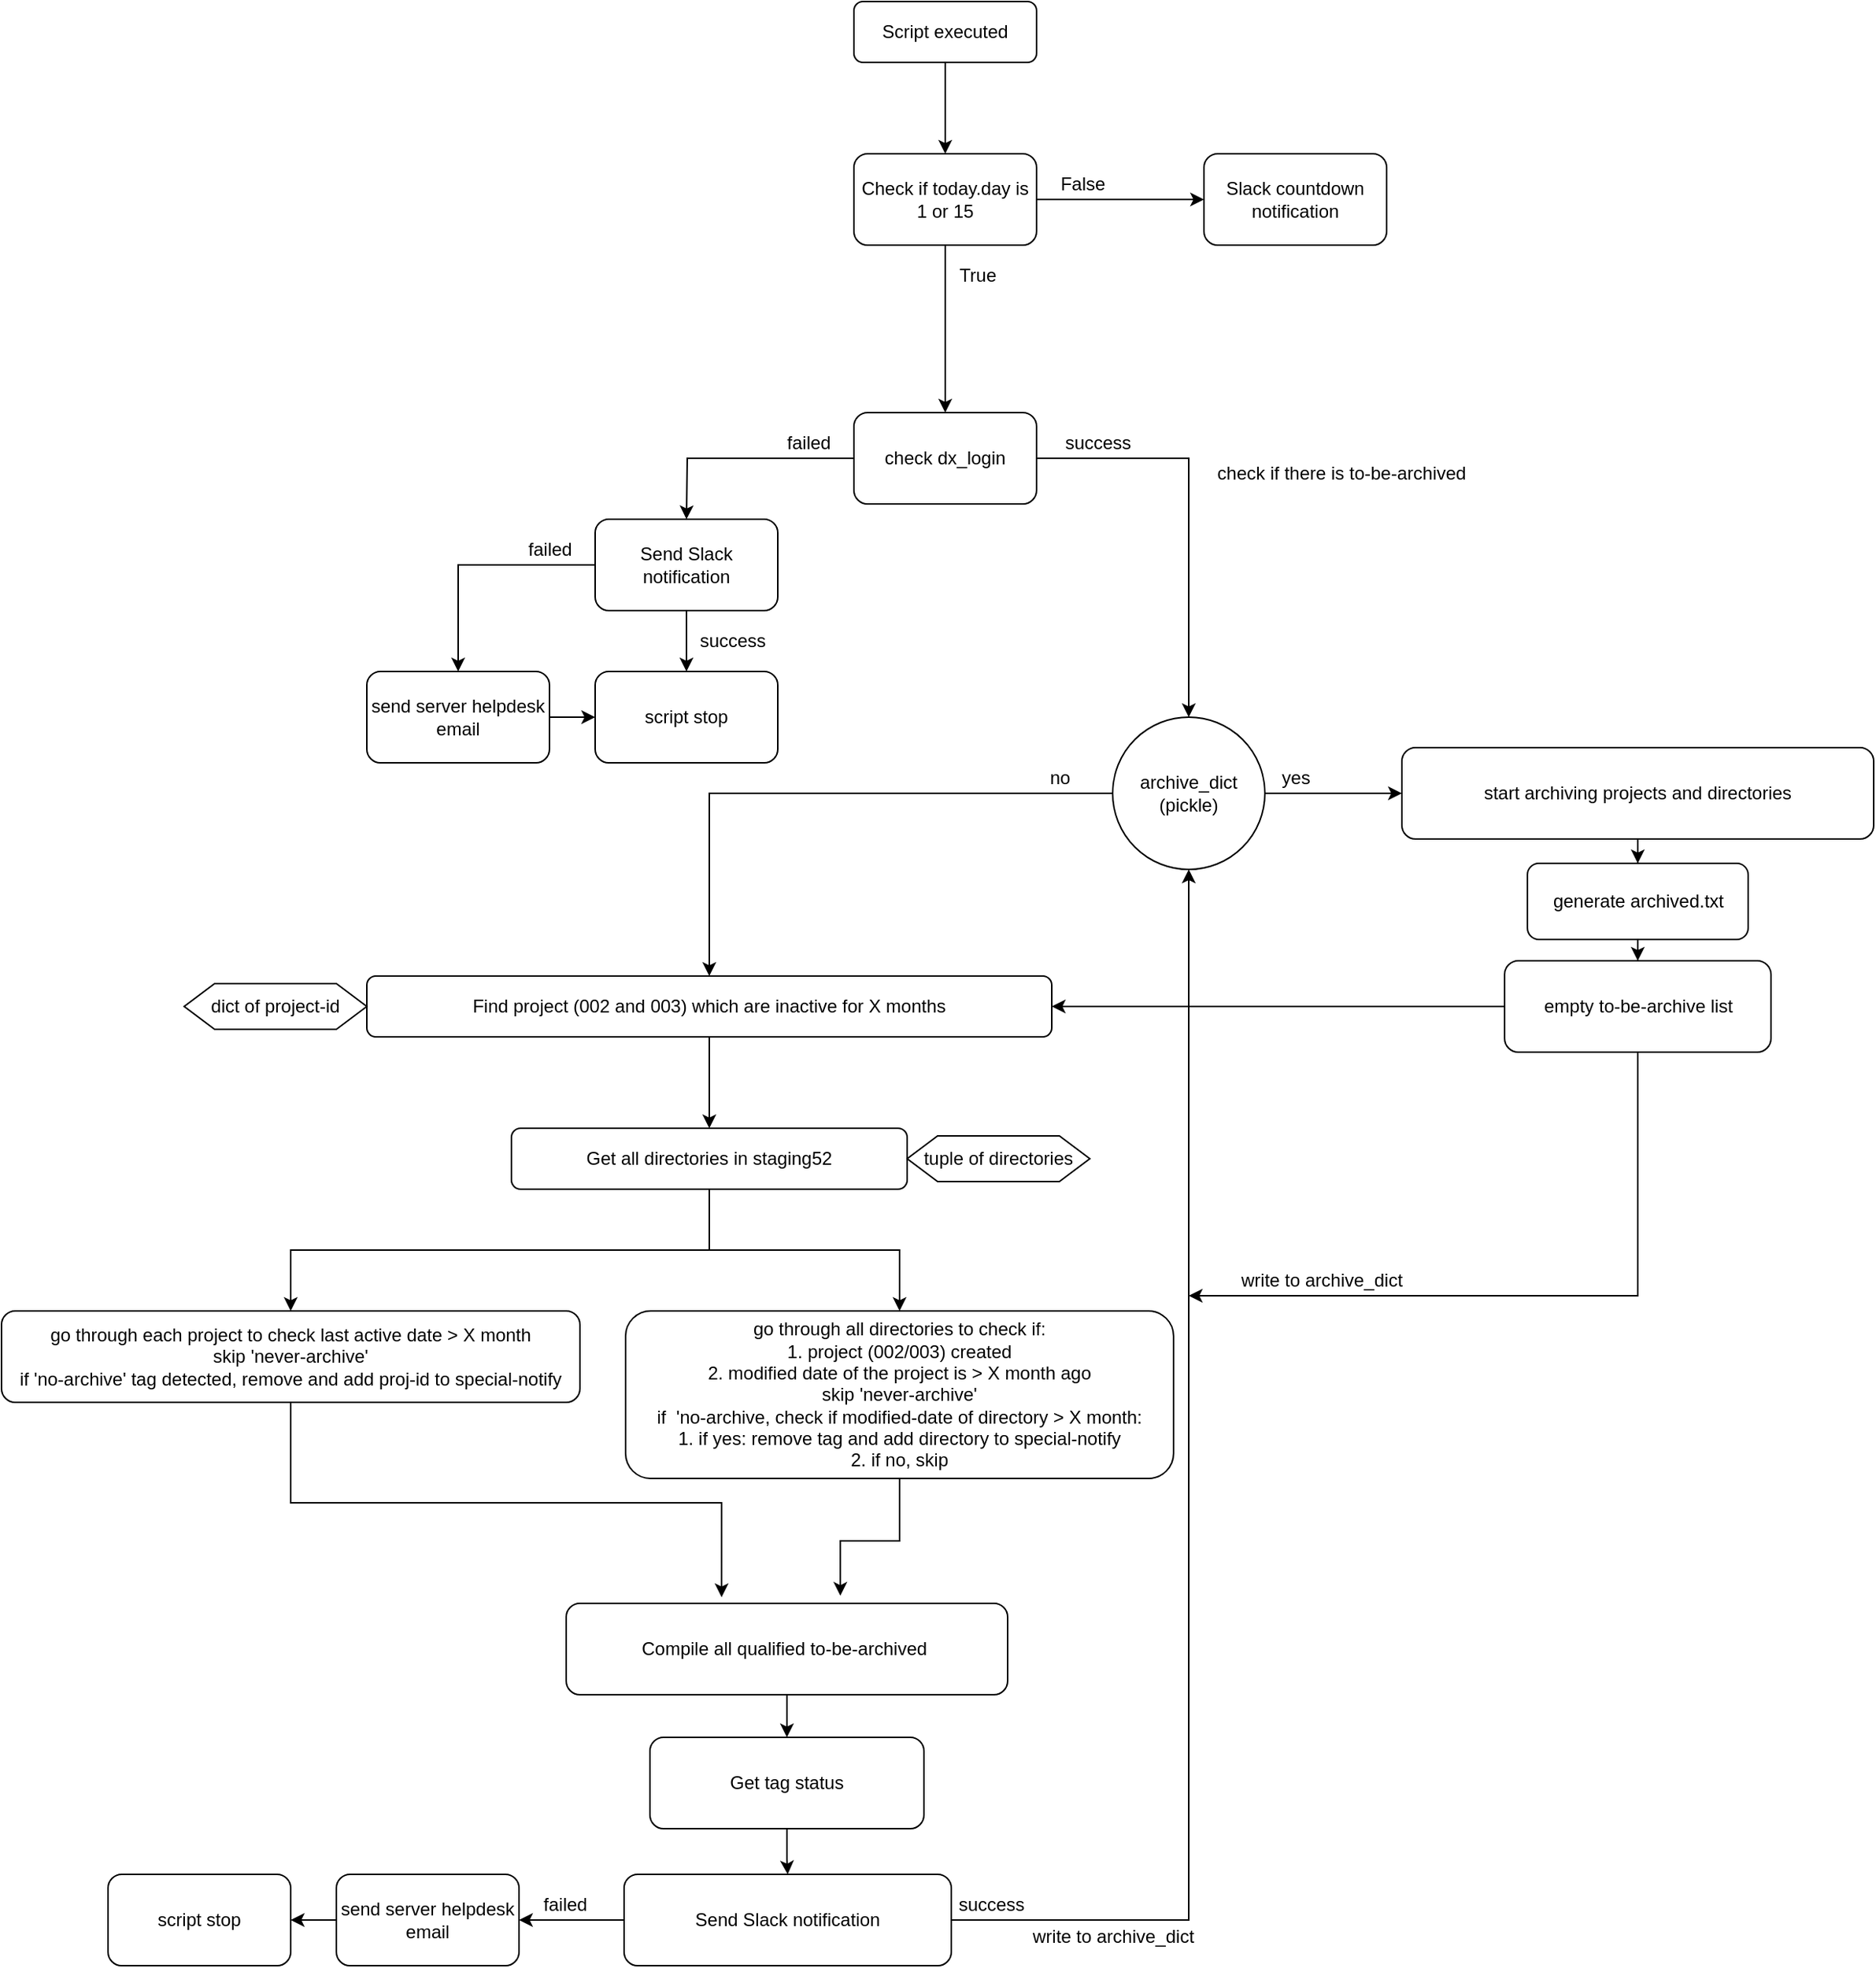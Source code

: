 <mxfile version="16.4.2" type="device"><diagram id="9X2oK-OpyKuCAtguaHFC" name="Page-1"><mxGraphModel dx="1422" dy="1813" grid="1" gridSize="10" guides="1" tooltips="1" connect="1" arrows="1" fold="1" page="1" pageScale="1" pageWidth="827" pageHeight="1169" math="0" shadow="0"><root><mxCell id="0"/><mxCell id="1" parent="0"/><mxCell id="ign_p1YikvgoTkjDhj74-2" value="" style="edgeStyle=orthogonalEdgeStyle;rounded=0;orthogonalLoop=1;jettySize=auto;html=1;" edge="1" parent="1" source="N6YUGI8kXZV7J_8cqlZA-2" target="ign_p1YikvgoTkjDhj74-1"><mxGeometry relative="1" as="geometry"/></mxCell><mxCell id="N6YUGI8kXZV7J_8cqlZA-2" value="Script executed" style="rounded=1;whiteSpace=wrap;html=1;" parent="1" vertex="1"><mxGeometry x="580" y="-510" width="120" height="40" as="geometry"/></mxCell><mxCell id="N6YUGI8kXZV7J_8cqlZA-20" value="" style="edgeStyle=orthogonalEdgeStyle;rounded=0;orthogonalLoop=1;jettySize=auto;html=1;" parent="1" source="N6YUGI8kXZV7J_8cqlZA-3" target="N6YUGI8kXZV7J_8cqlZA-5" edge="1"><mxGeometry relative="1" as="geometry"/></mxCell><mxCell id="N6YUGI8kXZV7J_8cqlZA-3" value="Find project (002 and 003) which are inactive for X months" style="rounded=1;whiteSpace=wrap;html=1;" parent="1" vertex="1"><mxGeometry x="260" y="130" width="450" height="40" as="geometry"/></mxCell><mxCell id="N6YUGI8kXZV7J_8cqlZA-4" value="dict of project-id" style="shape=hexagon;perimeter=hexagonPerimeter2;whiteSpace=wrap;html=1;fixedSize=1;" parent="1" vertex="1"><mxGeometry x="140" y="135" width="120" height="30" as="geometry"/></mxCell><mxCell id="N6YUGI8kXZV7J_8cqlZA-25" style="edgeStyle=orthogonalEdgeStyle;rounded=0;orthogonalLoop=1;jettySize=auto;html=1;" parent="1" source="N6YUGI8kXZV7J_8cqlZA-5" target="N6YUGI8kXZV7J_8cqlZA-24" edge="1"><mxGeometry relative="1" as="geometry"/></mxCell><mxCell id="N6YUGI8kXZV7J_8cqlZA-26" style="edgeStyle=orthogonalEdgeStyle;rounded=0;orthogonalLoop=1;jettySize=auto;html=1;exitX=0.5;exitY=1;exitDx=0;exitDy=0;entryX=0.5;entryY=0;entryDx=0;entryDy=0;" parent="1" source="N6YUGI8kXZV7J_8cqlZA-5" target="N6YUGI8kXZV7J_8cqlZA-8" edge="1"><mxGeometry relative="1" as="geometry"/></mxCell><mxCell id="N6YUGI8kXZV7J_8cqlZA-5" value="Get all directories in staging52" style="rounded=1;whiteSpace=wrap;html=1;" parent="1" vertex="1"><mxGeometry x="355" y="230" width="260" height="40" as="geometry"/></mxCell><mxCell id="N6YUGI8kXZV7J_8cqlZA-6" value="tuple of directories" style="shape=hexagon;perimeter=hexagonPerimeter2;whiteSpace=wrap;html=1;fixedSize=1;" parent="1" vertex="1"><mxGeometry x="615" y="235" width="120" height="30" as="geometry"/></mxCell><mxCell id="N6YUGI8kXZV7J_8cqlZA-57" style="edgeStyle=orthogonalEdgeStyle;rounded=0;orthogonalLoop=1;jettySize=auto;html=1;entryX=0.352;entryY=-0.067;entryDx=0;entryDy=0;entryPerimeter=0;" parent="1" source="N6YUGI8kXZV7J_8cqlZA-8" target="N6YUGI8kXZV7J_8cqlZA-28" edge="1"><mxGeometry relative="1" as="geometry"/></mxCell><mxCell id="N6YUGI8kXZV7J_8cqlZA-8" value="go through each project to check last active date &amp;gt; X month&lt;br&gt;skip 'never-archive'&lt;br&gt;if 'no-archive' tag detected, remove and add proj-id to special-notify" style="rounded=1;whiteSpace=wrap;html=1;" parent="1" vertex="1"><mxGeometry x="20" y="350" width="380" height="60" as="geometry"/></mxCell><mxCell id="N6YUGI8kXZV7J_8cqlZA-12" style="edgeStyle=orthogonalEdgeStyle;rounded=0;orthogonalLoop=1;jettySize=auto;html=1;entryX=0.5;entryY=0;entryDx=0;entryDy=0;" parent="1" source="N6YUGI8kXZV7J_8cqlZA-9" target="N6YUGI8kXZV7J_8cqlZA-3" edge="1"><mxGeometry relative="1" as="geometry"/></mxCell><mxCell id="N6YUGI8kXZV7J_8cqlZA-16" style="edgeStyle=orthogonalEdgeStyle;rounded=0;orthogonalLoop=1;jettySize=auto;html=1;" parent="1" source="N6YUGI8kXZV7J_8cqlZA-9" target="N6YUGI8kXZV7J_8cqlZA-14" edge="1"><mxGeometry relative="1" as="geometry"/></mxCell><mxCell id="N6YUGI8kXZV7J_8cqlZA-9" value="archive_dict&lt;br&gt;(pickle)" style="ellipse;whiteSpace=wrap;html=1;aspect=fixed;" parent="1" vertex="1"><mxGeometry x="750" y="-40" width="100" height="100" as="geometry"/></mxCell><mxCell id="N6YUGI8kXZV7J_8cqlZA-11" value="check if there is to-be-archived" style="text;html=1;align=center;verticalAlign=middle;resizable=0;points=[];autosize=1;strokeColor=none;fillColor=none;" parent="1" vertex="1"><mxGeometry x="810" y="-210" width="180" height="20" as="geometry"/></mxCell><mxCell id="N6YUGI8kXZV7J_8cqlZA-13" value="no" style="text;html=1;align=center;verticalAlign=middle;resizable=0;points=[];autosize=1;strokeColor=none;fillColor=none;" parent="1" vertex="1"><mxGeometry x="700" y="-10" width="30" height="20" as="geometry"/></mxCell><mxCell id="N6YUGI8kXZV7J_8cqlZA-18" style="edgeStyle=orthogonalEdgeStyle;rounded=0;orthogonalLoop=1;jettySize=auto;html=1;" parent="1" source="N6YUGI8kXZV7J_8cqlZA-14" target="N6YUGI8kXZV7J_8cqlZA-17" edge="1"><mxGeometry relative="1" as="geometry"/></mxCell><mxCell id="N6YUGI8kXZV7J_8cqlZA-14" value="start archiving projects and directories" style="rounded=1;whiteSpace=wrap;html=1;" parent="1" vertex="1"><mxGeometry x="940" y="-20" width="310" height="60" as="geometry"/></mxCell><mxCell id="N6YUGI8kXZV7J_8cqlZA-66" value="" style="edgeStyle=orthogonalEdgeStyle;rounded=0;orthogonalLoop=1;jettySize=auto;html=1;" parent="1" source="N6YUGI8kXZV7J_8cqlZA-17" target="N6YUGI8kXZV7J_8cqlZA-65" edge="1"><mxGeometry relative="1" as="geometry"/></mxCell><mxCell id="N6YUGI8kXZV7J_8cqlZA-17" value="generate archived.txt" style="rounded=1;whiteSpace=wrap;html=1;" parent="1" vertex="1"><mxGeometry x="1022.5" y="56" width="145" height="50" as="geometry"/></mxCell><mxCell id="N6YUGI8kXZV7J_8cqlZA-58" style="edgeStyle=orthogonalEdgeStyle;rounded=0;orthogonalLoop=1;jettySize=auto;html=1;entryX=0.621;entryY=-0.083;entryDx=0;entryDy=0;entryPerimeter=0;" parent="1" source="N6YUGI8kXZV7J_8cqlZA-24" target="N6YUGI8kXZV7J_8cqlZA-28" edge="1"><mxGeometry relative="1" as="geometry"/></mxCell><mxCell id="N6YUGI8kXZV7J_8cqlZA-24" value="go through all directories to check if:&lt;br&gt;1. project (002/003) created&lt;br&gt;2. modified date of the project is &amp;gt; X month ago&lt;br&gt;skip 'never-archive'&lt;br&gt;if&amp;nbsp; 'no-archive, check if modified-date of directory &amp;gt; X month:&lt;br&gt;1. if yes: remove tag and add directory to special-notify&lt;br&gt;2. if no, skip" style="rounded=1;whiteSpace=wrap;html=1;" parent="1" vertex="1"><mxGeometry x="430" y="350" width="360" height="110" as="geometry"/></mxCell><mxCell id="D2KRCf1VRmRQo4rFFelk-3" value="" style="edgeStyle=orthogonalEdgeStyle;rounded=0;orthogonalLoop=1;jettySize=auto;html=1;" parent="1" source="N6YUGI8kXZV7J_8cqlZA-28" target="D2KRCf1VRmRQo4rFFelk-2" edge="1"><mxGeometry relative="1" as="geometry"/></mxCell><mxCell id="N6YUGI8kXZV7J_8cqlZA-28" value="Compile all qualified to-be-archived&amp;nbsp;" style="rounded=1;whiteSpace=wrap;html=1;" parent="1" vertex="1"><mxGeometry x="391" y="542" width="290" height="60" as="geometry"/></mxCell><mxCell id="N6YUGI8kXZV7J_8cqlZA-60" value="" style="edgeStyle=orthogonalEdgeStyle;rounded=0;orthogonalLoop=1;jettySize=auto;html=1;" parent="1" source="N6YUGI8kXZV7J_8cqlZA-31" target="N6YUGI8kXZV7J_8cqlZA-38" edge="1"><mxGeometry relative="1" as="geometry"/></mxCell><mxCell id="N6YUGI8kXZV7J_8cqlZA-62" style="edgeStyle=orthogonalEdgeStyle;rounded=0;orthogonalLoop=1;jettySize=auto;html=1;entryX=0.5;entryY=1;entryDx=0;entryDy=0;" parent="1" source="N6YUGI8kXZV7J_8cqlZA-31" target="N6YUGI8kXZV7J_8cqlZA-9" edge="1"><mxGeometry relative="1" as="geometry"><mxPoint x="800" y="240" as="targetPoint"/></mxGeometry></mxCell><mxCell id="N6YUGI8kXZV7J_8cqlZA-31" value="Send Slack notification" style="rounded=1;whiteSpace=wrap;html=1;" parent="1" vertex="1"><mxGeometry x="429" y="720" width="215" height="60" as="geometry"/></mxCell><mxCell id="N6YUGI8kXZV7J_8cqlZA-35" value="write to archive_dict" style="text;html=1;align=center;verticalAlign=middle;resizable=0;points=[];autosize=1;strokeColor=none;fillColor=none;" parent="1" vertex="1"><mxGeometry x="690" y="751" width="120" height="20" as="geometry"/></mxCell><mxCell id="N6YUGI8kXZV7J_8cqlZA-37" value="failed" style="text;html=1;align=center;verticalAlign=middle;resizable=0;points=[];autosize=1;strokeColor=none;fillColor=none;" parent="1" vertex="1"><mxGeometry x="370" y="730" width="40" height="20" as="geometry"/></mxCell><mxCell id="D2KRCf1VRmRQo4rFFelk-5" value="" style="edgeStyle=orthogonalEdgeStyle;rounded=0;orthogonalLoop=1;jettySize=auto;html=1;" parent="1" source="N6YUGI8kXZV7J_8cqlZA-38" target="N6YUGI8kXZV7J_8cqlZA-41" edge="1"><mxGeometry relative="1" as="geometry"/></mxCell><mxCell id="N6YUGI8kXZV7J_8cqlZA-38" value="send server helpdesk email" style="rounded=1;whiteSpace=wrap;html=1;" parent="1" vertex="1"><mxGeometry x="240" y="720" width="120" height="60" as="geometry"/></mxCell><mxCell id="N6YUGI8kXZV7J_8cqlZA-39" value="yes" style="text;html=1;align=center;verticalAlign=middle;resizable=0;points=[];autosize=1;strokeColor=none;fillColor=none;" parent="1" vertex="1"><mxGeometry x="855" y="-10" width="30" height="20" as="geometry"/></mxCell><mxCell id="N6YUGI8kXZV7J_8cqlZA-41" value="script stop" style="rounded=1;whiteSpace=wrap;html=1;" parent="1" vertex="1"><mxGeometry x="90" y="720" width="120" height="60" as="geometry"/></mxCell><mxCell id="N6YUGI8kXZV7J_8cqlZA-45" style="edgeStyle=orthogonalEdgeStyle;rounded=0;orthogonalLoop=1;jettySize=auto;html=1;entryX=0.5;entryY=0;entryDx=0;entryDy=0;" parent="1" source="N6YUGI8kXZV7J_8cqlZA-43" target="N6YUGI8kXZV7J_8cqlZA-9" edge="1"><mxGeometry relative="1" as="geometry"/></mxCell><mxCell id="N6YUGI8kXZV7J_8cqlZA-47" style="edgeStyle=orthogonalEdgeStyle;rounded=0;orthogonalLoop=1;jettySize=auto;html=1;" parent="1" source="N6YUGI8kXZV7J_8cqlZA-43" edge="1"><mxGeometry relative="1" as="geometry"><mxPoint x="470" y="-170" as="targetPoint"/></mxGeometry></mxCell><mxCell id="N6YUGI8kXZV7J_8cqlZA-43" value="check dx_login" style="rounded=1;whiteSpace=wrap;html=1;" parent="1" vertex="1"><mxGeometry x="580" y="-240" width="120" height="60" as="geometry"/></mxCell><mxCell id="N6YUGI8kXZV7J_8cqlZA-46" value="success" style="text;html=1;align=center;verticalAlign=middle;resizable=0;points=[];autosize=1;strokeColor=none;fillColor=none;" parent="1" vertex="1"><mxGeometry x="710" y="-230" width="60" height="20" as="geometry"/></mxCell><mxCell id="N6YUGI8kXZV7J_8cqlZA-48" value="failed" style="text;html=1;align=center;verticalAlign=middle;resizable=0;points=[];autosize=1;strokeColor=none;fillColor=none;" parent="1" vertex="1"><mxGeometry x="530" y="-230" width="40" height="20" as="geometry"/></mxCell><mxCell id="N6YUGI8kXZV7J_8cqlZA-50" style="edgeStyle=orthogonalEdgeStyle;rounded=0;orthogonalLoop=1;jettySize=auto;html=1;" parent="1" source="N6YUGI8kXZV7J_8cqlZA-49" target="N6YUGI8kXZV7J_8cqlZA-51" edge="1"><mxGeometry relative="1" as="geometry"><mxPoint x="560" y="-90" as="targetPoint"/></mxGeometry></mxCell><mxCell id="N6YUGI8kXZV7J_8cqlZA-52" style="edgeStyle=orthogonalEdgeStyle;rounded=0;orthogonalLoop=1;jettySize=auto;html=1;entryX=0.5;entryY=0;entryDx=0;entryDy=0;" parent="1" source="N6YUGI8kXZV7J_8cqlZA-49" target="N6YUGI8kXZV7J_8cqlZA-54" edge="1"><mxGeometry relative="1" as="geometry"><mxPoint x="310" y="-140" as="targetPoint"/></mxGeometry></mxCell><mxCell id="N6YUGI8kXZV7J_8cqlZA-49" value="Send Slack notification" style="rounded=1;whiteSpace=wrap;html=1;" parent="1" vertex="1"><mxGeometry x="410" y="-170" width="120" height="60" as="geometry"/></mxCell><mxCell id="N6YUGI8kXZV7J_8cqlZA-51" value="script stop" style="rounded=1;whiteSpace=wrap;html=1;" parent="1" vertex="1"><mxGeometry x="410" y="-70" width="120" height="60" as="geometry"/></mxCell><mxCell id="N6YUGI8kXZV7J_8cqlZA-53" value="failed" style="text;html=1;align=center;verticalAlign=middle;resizable=0;points=[];autosize=1;strokeColor=none;fillColor=none;" parent="1" vertex="1"><mxGeometry x="360" y="-160" width="40" height="20" as="geometry"/></mxCell><mxCell id="N6YUGI8kXZV7J_8cqlZA-55" style="edgeStyle=orthogonalEdgeStyle;rounded=0;orthogonalLoop=1;jettySize=auto;html=1;entryX=0;entryY=0.5;entryDx=0;entryDy=0;" parent="1" source="N6YUGI8kXZV7J_8cqlZA-54" target="N6YUGI8kXZV7J_8cqlZA-51" edge="1"><mxGeometry relative="1" as="geometry"/></mxCell><mxCell id="N6YUGI8kXZV7J_8cqlZA-54" value="send server helpdesk email" style="rounded=1;whiteSpace=wrap;html=1;" parent="1" vertex="1"><mxGeometry x="260" y="-70" width="120" height="60" as="geometry"/></mxCell><mxCell id="N6YUGI8kXZV7J_8cqlZA-56" value="success" style="text;html=1;align=center;verticalAlign=middle;resizable=0;points=[];autosize=1;strokeColor=none;fillColor=none;" parent="1" vertex="1"><mxGeometry x="470" y="-100" width="60" height="20" as="geometry"/></mxCell><mxCell id="N6YUGI8kXZV7J_8cqlZA-64" value="success" style="text;html=1;align=center;verticalAlign=middle;resizable=0;points=[];autosize=1;strokeColor=none;fillColor=none;" parent="1" vertex="1"><mxGeometry x="640" y="730" width="60" height="20" as="geometry"/></mxCell><mxCell id="N6YUGI8kXZV7J_8cqlZA-67" style="edgeStyle=orthogonalEdgeStyle;rounded=0;orthogonalLoop=1;jettySize=auto;html=1;entryX=1;entryY=0.5;entryDx=0;entryDy=0;" parent="1" source="N6YUGI8kXZV7J_8cqlZA-65" target="N6YUGI8kXZV7J_8cqlZA-3" edge="1"><mxGeometry relative="1" as="geometry"><mxPoint x="800" y="210" as="targetPoint"/></mxGeometry></mxCell><mxCell id="D2KRCf1VRmRQo4rFFelk-6" style="edgeStyle=orthogonalEdgeStyle;rounded=0;orthogonalLoop=1;jettySize=auto;html=1;" parent="1" source="N6YUGI8kXZV7J_8cqlZA-65" edge="1"><mxGeometry relative="1" as="geometry"><mxPoint x="800" y="340" as="targetPoint"/><Array as="points"><mxPoint x="1095" y="340"/></Array></mxGeometry></mxCell><mxCell id="N6YUGI8kXZV7J_8cqlZA-65" value="empty to-be-archive list" style="rounded=1;whiteSpace=wrap;html=1;" parent="1" vertex="1"><mxGeometry x="1007.5" y="120" width="175" height="60" as="geometry"/></mxCell><mxCell id="N6YUGI8kXZV7J_8cqlZA-68" value="write to archive_dict" style="text;html=1;align=center;verticalAlign=middle;resizable=0;points=[];autosize=1;strokeColor=none;fillColor=none;" parent="1" vertex="1"><mxGeometry x="827" y="320" width="120" height="20" as="geometry"/></mxCell><mxCell id="ign_p1YikvgoTkjDhj74-8" value="" style="edgeStyle=orthogonalEdgeStyle;rounded=0;orthogonalLoop=1;jettySize=auto;html=1;" edge="1" parent="1" source="D2KRCf1VRmRQo4rFFelk-2" target="N6YUGI8kXZV7J_8cqlZA-31"><mxGeometry relative="1" as="geometry"/></mxCell><mxCell id="D2KRCf1VRmRQo4rFFelk-2" value="Get tag status" style="rounded=1;whiteSpace=wrap;html=1;" parent="1" vertex="1"><mxGeometry x="446" y="630" width="180" height="60" as="geometry"/></mxCell><mxCell id="ign_p1YikvgoTkjDhj74-3" value="" style="edgeStyle=orthogonalEdgeStyle;rounded=0;orthogonalLoop=1;jettySize=auto;html=1;" edge="1" parent="1" source="ign_p1YikvgoTkjDhj74-1" target="N6YUGI8kXZV7J_8cqlZA-43"><mxGeometry relative="1" as="geometry"/></mxCell><mxCell id="ign_p1YikvgoTkjDhj74-5" value="" style="edgeStyle=orthogonalEdgeStyle;rounded=0;orthogonalLoop=1;jettySize=auto;html=1;" edge="1" parent="1" source="ign_p1YikvgoTkjDhj74-1" target="ign_p1YikvgoTkjDhj74-4"><mxGeometry relative="1" as="geometry"/></mxCell><mxCell id="ign_p1YikvgoTkjDhj74-1" value="Check if today.day is 1 or 15" style="rounded=1;whiteSpace=wrap;html=1;" vertex="1" parent="1"><mxGeometry x="580" y="-410" width="120" height="60" as="geometry"/></mxCell><mxCell id="ign_p1YikvgoTkjDhj74-4" value="Slack countdown notification" style="rounded=1;whiteSpace=wrap;html=1;" vertex="1" parent="1"><mxGeometry x="810" y="-410" width="120" height="60" as="geometry"/></mxCell><mxCell id="ign_p1YikvgoTkjDhj74-6" value="False" style="text;html=1;align=center;verticalAlign=middle;resizable=0;points=[];autosize=1;strokeColor=none;fillColor=none;" vertex="1" parent="1"><mxGeometry x="710" y="-400" width="40" height="20" as="geometry"/></mxCell><mxCell id="ign_p1YikvgoTkjDhj74-7" value="True" style="text;html=1;align=center;verticalAlign=middle;resizable=0;points=[];autosize=1;strokeColor=none;fillColor=none;" vertex="1" parent="1"><mxGeometry x="641" y="-340" width="40" height="20" as="geometry"/></mxCell></root></mxGraphModel></diagram></mxfile>
